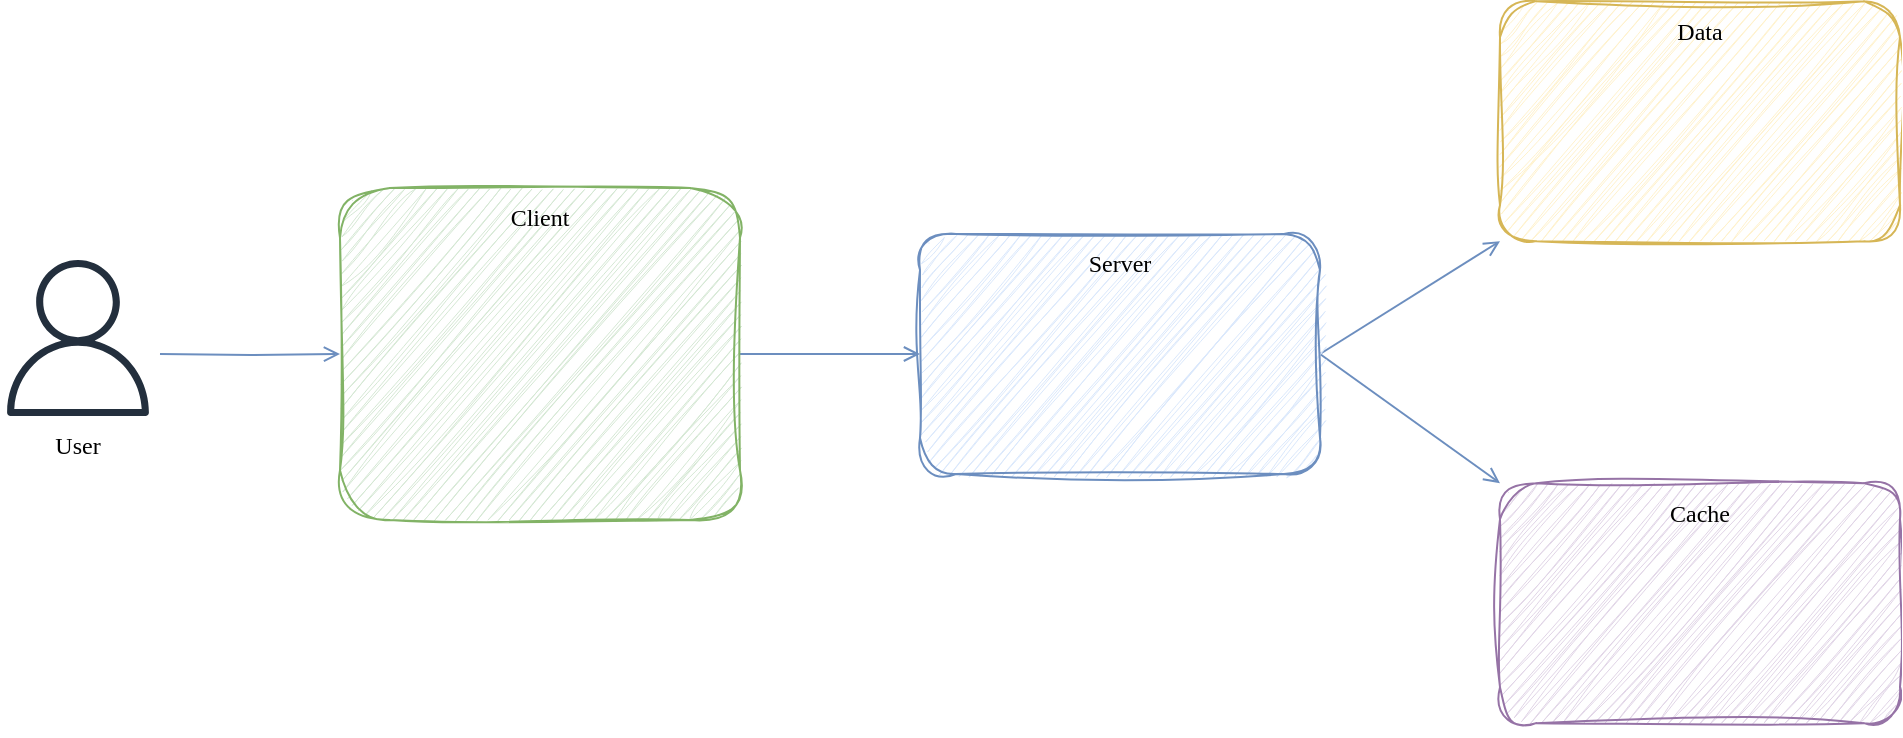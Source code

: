 <mxfile version="25.0.1" pages="3">
  <diagram id="6eKngDYxTHk4UC6httK7" name="Architecture">
    <mxGraphModel dx="683" dy="398" grid="1" gridSize="10" guides="1" tooltips="1" connect="1" arrows="1" fold="1" page="1" pageScale="1" pageWidth="850" pageHeight="1100" math="0" shadow="0">
      <root>
        <mxCell id="0" />
        <mxCell id="1" parent="0" />
        <mxCell id="C5HV8vEDOGsRNFtpssJe-4" value="" style="group" parent="1" vertex="1" connectable="0">
          <mxGeometry y="180" width="78" height="108" as="geometry" />
        </mxCell>
        <mxCell id="C5HV8vEDOGsRNFtpssJe-1" value="" style="outlineConnect=0;fontColor=#232F3E;gradientColor=none;fillColor=#232F3D;strokeColor=none;dashed=0;verticalLabelPosition=bottom;verticalAlign=top;align=center;html=1;fontSize=12;fontStyle=0;aspect=fixed;pointerEvents=1;shape=mxgraph.aws4.user;" parent="C5HV8vEDOGsRNFtpssJe-4" vertex="1">
          <mxGeometry width="78" height="78" as="geometry" />
        </mxCell>
        <mxCell id="C5HV8vEDOGsRNFtpssJe-3" value="&lt;font face=&quot;Comic Sans MS&quot;&gt;User&lt;/font&gt;" style="text;html=1;align=center;verticalAlign=middle;whiteSpace=wrap;rounded=0;" parent="C5HV8vEDOGsRNFtpssJe-4" vertex="1">
          <mxGeometry x="9" y="78" width="60" height="30" as="geometry" />
        </mxCell>
        <mxCell id="2-iczjWnuYr3uWpSc0Jb-13" style="edgeStyle=orthogonalEdgeStyle;rounded=0;orthogonalLoop=1;jettySize=auto;html=1;exitX=1;exitY=0.5;exitDx=0;exitDy=0;entryX=0;entryY=0.5;entryDx=0;entryDy=0;fillColor=#dae8fc;strokeColor=#6c8ebf;endArrow=open;endFill=0;" parent="1" source="C5HV8vEDOGsRNFtpssJe-5" target="2-iczjWnuYr3uWpSc0Jb-2" edge="1">
          <mxGeometry relative="1" as="geometry" />
        </mxCell>
        <mxCell id="C5HV8vEDOGsRNFtpssJe-5" value="" style="rounded=1;whiteSpace=wrap;html=1;fillColor=#d5e8d4;strokeColor=#82b366;sketch=1;curveFitting=1;jiggle=2;" parent="1" vertex="1">
          <mxGeometry x="170" y="144" width="200" height="166" as="geometry" />
        </mxCell>
        <mxCell id="C5HV8vEDOGsRNFtpssJe-10" value="Client" style="text;html=1;align=center;verticalAlign=middle;whiteSpace=wrap;rounded=0;fontFamily=Comic Sans MS;" parent="1" vertex="1">
          <mxGeometry x="240" y="144" width="60" height="30" as="geometry" />
        </mxCell>
        <mxCell id="2-iczjWnuYr3uWpSc0Jb-1" value="" style="shape=image;verticalLabelPosition=bottom;labelBackgroundColor=default;verticalAlign=top;aspect=fixed;imageAspect=0;image=https://static-00.iconduck.com/assets.00/nextjs-icon-2048x1234-pqycciiu.png;" parent="1" vertex="1">
          <mxGeometry x="214.83" y="168.76" width="110.34" height="66.48" as="geometry" />
        </mxCell>
        <mxCell id="2-iczjWnuYr3uWpSc0Jb-14" style="rounded=0;orthogonalLoop=1;jettySize=auto;html=1;exitX=1;exitY=0.5;exitDx=0;exitDy=0;entryX=0;entryY=1;entryDx=0;entryDy=0;fillColor=#dae8fc;strokeColor=#6c8ebf;endArrow=open;endFill=0;" parent="1" source="2-iczjWnuYr3uWpSc0Jb-2" target="2-iczjWnuYr3uWpSc0Jb-5" edge="1">
          <mxGeometry relative="1" as="geometry" />
        </mxCell>
        <mxCell id="2-iczjWnuYr3uWpSc0Jb-15" style="rounded=0;orthogonalLoop=1;jettySize=auto;html=1;exitX=1;exitY=0.5;exitDx=0;exitDy=0;entryX=0;entryY=0;entryDx=0;entryDy=0;fillColor=#dae8fc;strokeColor=#6c8ebf;endArrow=open;endFill=0;" parent="1" source="2-iczjWnuYr3uWpSc0Jb-2" target="2-iczjWnuYr3uWpSc0Jb-10" edge="1">
          <mxGeometry relative="1" as="geometry" />
        </mxCell>
        <mxCell id="2-iczjWnuYr3uWpSc0Jb-2" value="" style="rounded=1;whiteSpace=wrap;html=1;fillColor=#dae8fc;strokeColor=#6c8ebf;glass=0;sketch=1;curveFitting=1;jiggle=2;" parent="1" vertex="1">
          <mxGeometry x="460" y="167" width="200" height="120" as="geometry" />
        </mxCell>
        <mxCell id="2-iczjWnuYr3uWpSc0Jb-3" value="Server" style="text;html=1;align=center;verticalAlign=middle;whiteSpace=wrap;rounded=0;fontFamily=Comic Sans MS;" parent="1" vertex="1">
          <mxGeometry x="530" y="167" width="60" height="30" as="geometry" />
        </mxCell>
        <mxCell id="2-iczjWnuYr3uWpSc0Jb-4" value="" style="shape=image;verticalLabelPosition=bottom;labelBackgroundColor=default;verticalAlign=top;aspect=fixed;imageAspect=0;image=https://homepage-media.s3.ap-southeast-1.amazonaws.com/wp-content/uploads/2020/07/28093657/nestjs.png;" parent="1" vertex="1">
          <mxGeometry x="488.05" y="197" width="143.89" height="70" as="geometry" />
        </mxCell>
        <mxCell id="2-iczjWnuYr3uWpSc0Jb-5" value="" style="rounded=1;whiteSpace=wrap;html=1;fillColor=#fff2cc;strokeColor=#d6b656;glass=0;sketch=1;curveFitting=1;jiggle=2;" parent="1" vertex="1">
          <mxGeometry x="750" y="50.57" width="200" height="120" as="geometry" />
        </mxCell>
        <mxCell id="2-iczjWnuYr3uWpSc0Jb-7" value="" style="shape=image;verticalLabelPosition=bottom;labelBackgroundColor=default;verticalAlign=top;aspect=fixed;imageAspect=0;image=https://upload.wikimedia.org/wikipedia/labs/8/8e/Mysql_logo.png;" parent="1" vertex="1">
          <mxGeometry x="782.25" y="83.57" width="135.49" height="70" as="geometry" />
        </mxCell>
        <mxCell id="2-iczjWnuYr3uWpSc0Jb-8" value="Data" style="text;html=1;align=center;verticalAlign=middle;whiteSpace=wrap;rounded=0;fontFamily=Comic Sans MS;" parent="1" vertex="1">
          <mxGeometry x="820" y="50.57" width="60" height="30" as="geometry" />
        </mxCell>
        <mxCell id="2-iczjWnuYr3uWpSc0Jb-10" value="" style="rounded=1;whiteSpace=wrap;html=1;fillColor=#e1d5e7;strokeColor=#9673a6;sketch=1;curveFitting=1;jiggle=2;" parent="1" vertex="1">
          <mxGeometry x="750" y="291.57" width="200" height="120" as="geometry" />
        </mxCell>
        <mxCell id="2-iczjWnuYr3uWpSc0Jb-9" value="" style="shape=image;verticalLabelPosition=bottom;labelBackgroundColor=default;verticalAlign=top;aspect=fixed;imageAspect=0;image=https://download.logo.wine/logo/Redis/Redis-Logo.wine.png;" parent="1" vertex="1">
          <mxGeometry x="758.7" y="295.71" width="182.59" height="121.73" as="geometry" />
        </mxCell>
        <mxCell id="2-iczjWnuYr3uWpSc0Jb-11" value="Cache" style="text;html=1;align=center;verticalAlign=middle;whiteSpace=wrap;rounded=0;fontFamily=Comic Sans MS;" parent="1" vertex="1">
          <mxGeometry x="820" y="291.57" width="60" height="30" as="geometry" />
        </mxCell>
        <mxCell id="2-iczjWnuYr3uWpSc0Jb-12" style="edgeStyle=orthogonalEdgeStyle;rounded=0;orthogonalLoop=1;jettySize=auto;html=1;entryX=0;entryY=0.5;entryDx=0;entryDy=0;flowAnimation=0;shadow=0;fillColor=#dae8fc;strokeColor=#6c8ebf;curved=0;jumpStyle=none;endArrow=open;endFill=0;" parent="1" target="C5HV8vEDOGsRNFtpssJe-5" edge="1">
          <mxGeometry relative="1" as="geometry">
            <mxPoint x="80" y="227" as="sourcePoint" />
          </mxGeometry>
        </mxCell>
        <mxCell id="EufXbu0VkuEtUTdhCt_1-1" value="" style="shape=image;verticalLabelPosition=bottom;labelBackgroundColor=default;verticalAlign=top;aspect=fixed;imageAspect=0;image=https://www.cdnlogo.com/logos/t/34/tailwind-css.svg;" vertex="1" parent="1">
          <mxGeometry x="203.75" y="242.06" width="132.49" height="45.94" as="geometry" />
        </mxCell>
      </root>
    </mxGraphModel>
  </diagram>
  <diagram name="Database" id="9f46799a-70d6-7492-0946-bef42562c5a5">
    <mxGraphModel dx="600" dy="355" grid="1" gridSize="10" guides="1" tooltips="1" connect="1" arrows="1" fold="1" page="1" pageScale="1" pageWidth="1100" pageHeight="850" background="none" math="0" shadow="0">
      <root>
        <mxCell id="0" />
        <mxCell id="1" parent="0" />
        <mxCell id="YcMvxml21qRvT1racbIa-2" value="user" style="swimlane;fontStyle=0;childLayout=stackLayout;horizontal=1;startSize=30;horizontalStack=0;resizeParent=1;resizeParentMax=0;resizeLast=0;collapsible=1;marginBottom=0;whiteSpace=wrap;html=1;rounded=0;glass=0;shadow=0;swimlaneLine=1;fontFamily=Helvetica;" parent="1" vertex="1">
          <mxGeometry x="40" y="320" width="200" height="180" as="geometry" />
        </mxCell>
        <mxCell id="YcMvxml21qRvT1racbIa-12" value="id(PK)&lt;span style=&quot;white-space: pre;&quot;&gt;&#x9;&lt;/span&gt;&lt;span style=&quot;white-space: pre;&quot;&gt;&#x9;&lt;/span&gt;&lt;span style=&quot;white-space: pre;&quot;&gt;&#x9;&lt;/span&gt;INT" style="text;strokeColor=none;fillColor=none;align=left;verticalAlign=middle;spacingLeft=4;spacingRight=4;overflow=hidden;points=[[0,0.5],[1,0.5]];portConstraint=eastwest;rotatable=0;whiteSpace=wrap;html=1;" parent="YcMvxml21qRvT1racbIa-2" vertex="1">
          <mxGeometry y="30" width="200" height="30" as="geometry" />
        </mxCell>
        <mxCell id="YcMvxml21qRvT1racbIa-4" value="email&lt;span style=&quot;white-space: pre;&quot;&gt;&#x9;&lt;/span&gt;&lt;span style=&quot;white-space: pre;&quot;&gt;&#x9;&lt;span style=&quot;white-space: pre;&quot;&gt;&#x9;&lt;/span&gt;&lt;/span&gt;VARCHAR(50)" style="text;strokeColor=none;fillColor=none;align=left;verticalAlign=middle;spacingLeft=4;spacingRight=4;overflow=hidden;points=[[0,0.5],[1,0.5]];portConstraint=eastwest;rotatable=0;whiteSpace=wrap;html=1;" parent="YcMvxml21qRvT1racbIa-2" vertex="1">
          <mxGeometry y="60" width="200" height="30" as="geometry" />
        </mxCell>
        <mxCell id="gQyF0OL3tn0Ey-fIF4NY-1" value="username&lt;span style=&quot;white-space: pre;&quot;&gt;&#x9;&lt;/span&gt;&lt;span style=&quot;white-space: pre;&quot;&gt;&#x9;&lt;/span&gt;VARCHAR(50)" style="text;strokeColor=none;fillColor=none;align=left;verticalAlign=middle;spacingLeft=4;spacingRight=4;overflow=hidden;points=[[0,0.5],[1,0.5]];portConstraint=eastwest;rotatable=0;whiteSpace=wrap;html=1;" parent="YcMvxml21qRvT1racbIa-2" vertex="1">
          <mxGeometry y="90" width="200" height="30" as="geometry" />
        </mxCell>
        <mxCell id="gQyF0OL3tn0Ey-fIF4NY-2" value="password&lt;span style=&quot;white-space: pre;&quot;&gt;&#x9;&lt;/span&gt;&amp;nbsp;&lt;span style=&quot;white-space: pre;&quot;&gt;&#x9;&lt;/span&gt;&lt;span style=&quot;white-space: pre;&quot;&gt;&#x9;&lt;/span&gt;VARCHAR(50)" style="text;strokeColor=none;fillColor=none;align=left;verticalAlign=middle;spacingLeft=4;spacingRight=4;overflow=hidden;points=[[0,0.5],[1,0.5]];portConstraint=eastwest;rotatable=0;whiteSpace=wrap;html=1;" parent="YcMvxml21qRvT1racbIa-2" vertex="1">
          <mxGeometry y="120" width="200" height="30" as="geometry" />
        </mxCell>
        <mxCell id="gQyF0OL3tn0Ey-fIF4NY-3" value="is_google_account&lt;span style=&quot;white-space: pre;&quot;&gt;&#x9;&lt;/span&gt;BOOLEAN" style="text;strokeColor=none;fillColor=none;align=left;verticalAlign=middle;spacingLeft=4;spacingRight=4;overflow=hidden;points=[[0,0.5],[1,0.5]];portConstraint=eastwest;rotatable=0;whiteSpace=wrap;html=1;" parent="YcMvxml21qRvT1racbIa-2" vertex="1">
          <mxGeometry y="150" width="200" height="30" as="geometry" />
        </mxCell>
        <mxCell id="YcMvxml21qRvT1racbIa-7" value="wallet" style="swimlane;fontStyle=0;childLayout=stackLayout;horizontal=1;startSize=30;horizontalStack=0;resizeParent=1;resizeParentMax=0;resizeLast=0;collapsible=1;marginBottom=0;whiteSpace=wrap;html=1;rounded=0;glass=0;shadow=0;swimlaneLine=1;fontFamily=Helvetica;" parent="1" vertex="1">
          <mxGeometry x="340" y="320" width="200" height="210" as="geometry" />
        </mxCell>
        <mxCell id="YcMvxml21qRvT1racbIa-13" value="id(PK)&lt;span style=&quot;white-space: pre;&quot;&gt;&#x9;&lt;/span&gt;&lt;span style=&quot;white-space: pre;&quot;&gt;&#x9;&lt;/span&gt;&lt;span style=&quot;white-space: pre;&quot;&gt;&#x9;&lt;/span&gt;INT" style="text;strokeColor=none;fillColor=none;align=left;verticalAlign=middle;spacingLeft=4;spacingRight=4;overflow=hidden;points=[[0,0.5],[1,0.5]];portConstraint=eastwest;rotatable=0;whiteSpace=wrap;html=1;" parent="YcMvxml21qRvT1racbIa-7" vertex="1">
          <mxGeometry y="30" width="200" height="30" as="geometry" />
        </mxCell>
        <mxCell id="YcMvxml21qRvT1racbIa-14" value="user_id(FK)&lt;span style=&quot;white-space: pre;&quot;&gt;&#x9;&lt;/span&gt;&lt;span style=&quot;white-space: pre;&quot;&gt;&#x9;&lt;/span&gt;INT" style="text;strokeColor=none;fillColor=none;align=left;verticalAlign=middle;spacingLeft=4;spacingRight=4;overflow=hidden;points=[[0,0.5],[1,0.5]];portConstraint=eastwest;rotatable=0;whiteSpace=wrap;html=1;" parent="YcMvxml21qRvT1racbIa-7" vertex="1">
          <mxGeometry y="60" width="200" height="30" as="geometry" />
        </mxCell>
        <mxCell id="YcMvxml21qRvT1racbIa-8" value="wallet_name&lt;span style=&quot;white-space: pre;&quot;&gt;&#x9;&lt;span style=&quot;white-space: pre;&quot;&gt;&#x9;&lt;/span&gt;&lt;/span&gt;VARCHAR(50)" style="text;strokeColor=none;fillColor=none;align=left;verticalAlign=middle;spacingLeft=4;spacingRight=4;overflow=hidden;points=[[0,0.5],[1,0.5]];portConstraint=eastwest;rotatable=0;whiteSpace=wrap;html=1;" parent="YcMvxml21qRvT1racbIa-7" vertex="1">
          <mxGeometry y="90" width="200" height="30" as="geometry" />
        </mxCell>
        <mxCell id="YcMvxml21qRvT1racbIa-10" value="balance&lt;span style=&quot;white-space: pre;&quot;&gt;&#x9;&lt;/span&gt;&lt;span style=&quot;white-space: pre;&quot;&gt;&#x9;&lt;/span&gt;&lt;span style=&quot;white-space: pre;&quot;&gt;&#x9;&lt;/span&gt;FLOAT" style="text;strokeColor=none;fillColor=none;align=left;verticalAlign=middle;spacingLeft=4;spacingRight=4;overflow=hidden;points=[[0,0.5],[1,0.5]];portConstraint=eastwest;rotatable=0;whiteSpace=wrap;html=1;" parent="YcMvxml21qRvT1racbIa-7" vertex="1">
          <mxGeometry y="120" width="200" height="30" as="geometry" />
        </mxCell>
        <mxCell id="YcMvxml21qRvT1racbIa-20" value="icon&lt;span style=&quot;white-space: pre;&quot;&gt;&#x9;&lt;/span&gt;&lt;span style=&quot;white-space: pre;&quot;&gt;&#x9;&lt;/span&gt;&lt;span style=&quot;white-space: pre;&quot;&gt;&#x9;&lt;/span&gt;&lt;span style=&quot;white-space: pre;&quot;&gt;&#x9;&lt;/span&gt;VARCHAR(50)" style="text;strokeColor=none;fillColor=none;align=left;verticalAlign=middle;spacingLeft=4;spacingRight=4;overflow=hidden;points=[[0,0.5],[1,0.5]];portConstraint=eastwest;rotatable=0;whiteSpace=wrap;html=1;" parent="YcMvxml21qRvT1racbIa-7" vertex="1">
          <mxGeometry y="150" width="200" height="30" as="geometry" />
        </mxCell>
        <mxCell id="YcMvxml21qRvT1racbIa-51" value="type&lt;span style=&quot;white-space: pre;&quot;&gt;&#x9;&lt;/span&gt;&lt;span style=&quot;white-space: pre;&quot;&gt;&#x9;&lt;span style=&quot;white-space: pre;&quot;&gt;&#x9;&lt;/span&gt;&lt;span style=&quot;white-space: pre;&quot;&gt;&#x9;&lt;/span&gt;&lt;/span&gt;VARCHAR(20)" style="text;strokeColor=none;fillColor=none;align=left;verticalAlign=middle;spacingLeft=4;spacingRight=4;overflow=hidden;points=[[0,0.5],[1,0.5]];portConstraint=eastwest;rotatable=0;whiteSpace=wrap;html=1;" parent="YcMvxml21qRvT1racbIa-7" vertex="1">
          <mxGeometry y="180" width="200" height="30" as="geometry" />
        </mxCell>
        <mxCell id="YcMvxml21qRvT1racbIa-15" style="edgeStyle=orthogonalEdgeStyle;rounded=0;orthogonalLoop=1;jettySize=auto;html=1;entryX=0;entryY=0.5;entryDx=0;entryDy=0;" parent="1" source="YcMvxml21qRvT1racbIa-12" target="YcMvxml21qRvT1racbIa-14" edge="1">
          <mxGeometry relative="1" as="geometry" />
        </mxCell>
        <mxCell id="YcMvxml21qRvT1racbIa-17" value="1" style="edgeLabel;html=1;align=center;verticalAlign=middle;resizable=0;points=[];" parent="YcMvxml21qRvT1racbIa-15" vertex="1" connectable="0">
          <mxGeometry x="-0.844" y="1" relative="1" as="geometry">
            <mxPoint as="offset" />
          </mxGeometry>
        </mxCell>
        <mxCell id="YcMvxml21qRvT1racbIa-18" value="N" style="edgeLabel;html=1;align=center;verticalAlign=middle;resizable=0;points=[];" parent="YcMvxml21qRvT1racbIa-15" vertex="1" connectable="0">
          <mxGeometry x="0.585" y="1" relative="1" as="geometry">
            <mxPoint x="7" as="offset" />
          </mxGeometry>
        </mxCell>
        <mxCell id="YcMvxml21qRvT1racbIa-21" value="transaction" style="swimlane;fontStyle=0;childLayout=stackLayout;horizontal=1;startSize=30;horizontalStack=0;resizeParent=1;resizeParentMax=0;resizeLast=0;collapsible=1;marginBottom=0;whiteSpace=wrap;html=1;rounded=0;glass=0;shadow=0;swimlaneLine=1;fontFamily=Helvetica;" parent="1" vertex="1">
          <mxGeometry x="620" y="320" width="200" height="210" as="geometry" />
        </mxCell>
        <mxCell id="YcMvxml21qRvT1racbIa-22" value="id(PK)&lt;span style=&quot;white-space: pre;&quot;&gt;&#x9;&lt;/span&gt;&lt;span style=&quot;white-space: pre;&quot;&gt;&#x9;&lt;/span&gt;&lt;span style=&quot;white-space: pre;&quot;&gt;&#x9;&lt;/span&gt;INT" style="text;strokeColor=none;fillColor=none;align=left;verticalAlign=middle;spacingLeft=4;spacingRight=4;overflow=hidden;points=[[0,0.5],[1,0.5]];portConstraint=eastwest;rotatable=0;whiteSpace=wrap;html=1;" parent="YcMvxml21qRvT1racbIa-21" vertex="1">
          <mxGeometry y="30" width="200" height="30" as="geometry" />
        </mxCell>
        <mxCell id="YcMvxml21qRvT1racbIa-23" value="wallet_id(FK)&lt;span style=&quot;white-space: pre;&quot;&gt;&#x9;&lt;/span&gt;&lt;span style=&quot;white-space: pre;&quot;&gt;&#x9;&lt;/span&gt;INT" style="text;strokeColor=none;fillColor=none;align=left;verticalAlign=middle;spacingLeft=4;spacingRight=4;overflow=hidden;points=[[0,0.5],[1,0.5]];portConstraint=eastwest;rotatable=0;whiteSpace=wrap;html=1;" parent="YcMvxml21qRvT1racbIa-21" vertex="1">
          <mxGeometry y="60" width="200" height="30" as="geometry" />
        </mxCell>
        <mxCell id="YcMvxml21qRvT1racbIa-25" value="amount&lt;span style=&quot;white-space: pre;&quot;&gt;&#x9;&lt;/span&gt;&lt;span style=&quot;white-space: pre;&quot;&gt;&#x9;&lt;/span&gt;&lt;span style=&quot;white-space: pre;&quot;&gt;&#x9;&lt;/span&gt;FLOAT" style="text;strokeColor=none;fillColor=none;align=left;verticalAlign=middle;spacingLeft=4;spacingRight=4;overflow=hidden;points=[[0,0.5],[1,0.5]];portConstraint=eastwest;rotatable=0;whiteSpace=wrap;html=1;" parent="YcMvxml21qRvT1racbIa-21" vertex="1">
          <mxGeometry y="90" width="200" height="30" as="geometry" />
        </mxCell>
        <mxCell id="YcMvxml21qRvT1racbIa-28" value="category_id(FK)&lt;span style=&quot;white-space: pre;&quot;&gt;&#x9;&lt;/span&gt;INT" style="text;strokeColor=none;fillColor=none;align=left;verticalAlign=middle;spacingLeft=4;spacingRight=4;overflow=hidden;points=[[0,0.5],[1,0.5]];portConstraint=eastwest;rotatable=0;whiteSpace=wrap;html=1;" parent="YcMvxml21qRvT1racbIa-21" vertex="1">
          <mxGeometry y="120" width="200" height="30" as="geometry" />
        </mxCell>
        <mxCell id="YcMvxml21qRvT1racbIa-24" value="date&amp;nbsp;&lt;span style=&quot;white-space: pre;&quot;&gt;&#x9;&lt;/span&gt;&lt;span style=&quot;white-space: pre;&quot;&gt;&#x9;&lt;/span&gt;&lt;span style=&quot;white-space: pre;&quot;&gt;&#x9;&lt;/span&gt;DATETIME" style="text;strokeColor=none;fillColor=none;align=left;verticalAlign=middle;spacingLeft=4;spacingRight=4;overflow=hidden;points=[[0,0.5],[1,0.5]];portConstraint=eastwest;rotatable=0;whiteSpace=wrap;html=1;" parent="YcMvxml21qRvT1racbIa-21" vertex="1">
          <mxGeometry y="150" width="200" height="30" as="geometry" />
        </mxCell>
        <mxCell id="YcMvxml21qRvT1racbIa-26" value="note&lt;span style=&quot;white-space: pre;&quot;&gt;&#x9;&lt;/span&gt;&lt;span style=&quot;white-space: pre;&quot;&gt;&#x9;&lt;/span&gt;&lt;span style=&quot;white-space: pre;&quot;&gt;&#x9;&lt;/span&gt;&lt;span style=&quot;white-space: pre;&quot;&gt;&#x9;&lt;/span&gt;TEXT" style="text;strokeColor=none;fillColor=none;align=left;verticalAlign=middle;spacingLeft=4;spacingRight=4;overflow=hidden;points=[[0,0.5],[1,0.5]];portConstraint=eastwest;rotatable=0;whiteSpace=wrap;html=1;" parent="YcMvxml21qRvT1racbIa-21" vertex="1">
          <mxGeometry y="180" width="200" height="30" as="geometry" />
        </mxCell>
        <mxCell id="YcMvxml21qRvT1racbIa-27" style="edgeStyle=orthogonalEdgeStyle;rounded=0;orthogonalLoop=1;jettySize=auto;html=1;entryX=0;entryY=0.5;entryDx=0;entryDy=0;" parent="1" source="YcMvxml21qRvT1racbIa-13" target="YcMvxml21qRvT1racbIa-23" edge="1">
          <mxGeometry relative="1" as="geometry" />
        </mxCell>
        <mxCell id="YcMvxml21qRvT1racbIa-39" value="1" style="edgeLabel;html=1;align=center;verticalAlign=middle;resizable=0;points=[];" parent="YcMvxml21qRvT1racbIa-27" vertex="1" connectable="0">
          <mxGeometry x="-0.775" y="-2" relative="1" as="geometry">
            <mxPoint as="offset" />
          </mxGeometry>
        </mxCell>
        <mxCell id="YcMvxml21qRvT1racbIa-40" value="N" style="edgeLabel;html=1;align=center;verticalAlign=middle;resizable=0;points=[];" parent="YcMvxml21qRvT1racbIa-27" vertex="1" connectable="0">
          <mxGeometry x="0.661" relative="1" as="geometry">
            <mxPoint as="offset" />
          </mxGeometry>
        </mxCell>
        <mxCell id="YcMvxml21qRvT1racbIa-29" value="category" style="swimlane;fontStyle=0;childLayout=stackLayout;horizontal=1;startSize=30;horizontalStack=0;resizeParent=1;resizeParentMax=0;resizeLast=0;collapsible=1;marginBottom=0;whiteSpace=wrap;html=1;rounded=0;glass=0;shadow=0;swimlaneLine=1;fontFamily=Helvetica;" parent="1" vertex="1">
          <mxGeometry x="340" y="560" width="200" height="120" as="geometry" />
        </mxCell>
        <mxCell id="YcMvxml21qRvT1racbIa-30" value="id(PK)&lt;span style=&quot;white-space: pre;&quot;&gt;&#x9;&lt;/span&gt;&lt;span style=&quot;white-space: pre;&quot;&gt;&#x9;&lt;/span&gt;&lt;span style=&quot;white-space: pre;&quot;&gt;&#x9;&lt;/span&gt;INT" style="text;strokeColor=none;fillColor=none;align=left;verticalAlign=middle;spacingLeft=4;spacingRight=4;overflow=hidden;points=[[0,0.5],[1,0.5]];portConstraint=eastwest;rotatable=0;whiteSpace=wrap;html=1;" parent="YcMvxml21qRvT1racbIa-29" vertex="1">
          <mxGeometry y="30" width="200" height="30" as="geometry" />
        </mxCell>
        <mxCell id="YcMvxml21qRvT1racbIa-31" value="user_id(FK)&lt;span style=&quot;white-space: pre;&quot;&gt;&#x9;&lt;/span&gt;&lt;span style=&quot;white-space: pre;&quot;&gt;&#x9;&lt;/span&gt;INT" style="text;strokeColor=none;fillColor=none;align=left;verticalAlign=middle;spacingLeft=4;spacingRight=4;overflow=hidden;points=[[0,0.5],[1,0.5]];portConstraint=eastwest;rotatable=0;whiteSpace=wrap;html=1;" parent="YcMvxml21qRvT1racbIa-29" vertex="1">
          <mxGeometry y="60" width="200" height="30" as="geometry" />
        </mxCell>
        <mxCell id="YcMvxml21qRvT1racbIa-36" value="type&lt;span style=&quot;white-space: pre;&quot;&gt;&#x9;&lt;/span&gt;&lt;span style=&quot;white-space: pre;&quot;&gt;&#x9;&lt;/span&gt;&lt;span style=&quot;white-space: pre;&quot;&gt;&#x9;&lt;/span&gt;VARCHAR(10)" style="text;strokeColor=none;fillColor=none;align=left;verticalAlign=middle;spacingLeft=4;spacingRight=4;overflow=hidden;points=[[0,0.5],[1,0.5]];portConstraint=eastwest;rotatable=0;whiteSpace=wrap;html=1;" parent="YcMvxml21qRvT1racbIa-29" vertex="1">
          <mxGeometry y="90" width="200" height="30" as="geometry" />
        </mxCell>
        <mxCell id="YcMvxml21qRvT1racbIa-37" style="edgeStyle=orthogonalEdgeStyle;rounded=0;orthogonalLoop=1;jettySize=auto;html=1;exitX=1;exitY=0.847;exitDx=0;exitDy=0;exitPerimeter=0;entryX=0;entryY=0.5;entryDx=0;entryDy=0;" parent="1" source="YcMvxml21qRvT1racbIa-12" target="YcMvxml21qRvT1racbIa-31" edge="1">
          <mxGeometry relative="1" as="geometry">
            <mxPoint x="340" y="605" as="targetPoint" />
            <Array as="points">
              <mxPoint x="280" y="375" />
              <mxPoint x="280" y="635" />
            </Array>
          </mxGeometry>
        </mxCell>
        <mxCell id="YcMvxml21qRvT1racbIa-42" value="N" style="edgeLabel;html=1;align=center;verticalAlign=middle;resizable=0;points=[];" parent="YcMvxml21qRvT1racbIa-37" vertex="1" connectable="0">
          <mxGeometry x="-0.923" y="1" relative="1" as="geometry">
            <mxPoint as="offset" />
          </mxGeometry>
        </mxCell>
        <mxCell id="YcMvxml21qRvT1racbIa-43" value="N" style="edgeLabel;html=1;align=center;verticalAlign=middle;resizable=0;points=[];" parent="YcMvxml21qRvT1racbIa-37" vertex="1" connectable="0">
          <mxGeometry x="0.785" y="2" relative="1" as="geometry">
            <mxPoint as="offset" />
          </mxGeometry>
        </mxCell>
        <mxCell id="YcMvxml21qRvT1racbIa-38" style="edgeStyle=orthogonalEdgeStyle;rounded=0;orthogonalLoop=1;jettySize=auto;html=1;exitX=1;exitY=0.5;exitDx=0;exitDy=0;entryX=0;entryY=0.5;entryDx=0;entryDy=0;" parent="1" source="YcMvxml21qRvT1racbIa-30" target="YcMvxml21qRvT1racbIa-28" edge="1">
          <mxGeometry relative="1" as="geometry" />
        </mxCell>
        <mxCell id="YcMvxml21qRvT1racbIa-44" value="1" style="edgeLabel;html=1;align=center;verticalAlign=middle;resizable=0;points=[];" parent="YcMvxml21qRvT1racbIa-38" vertex="1" connectable="0">
          <mxGeometry x="-0.826" y="1" relative="1" as="geometry">
            <mxPoint as="offset" />
          </mxGeometry>
        </mxCell>
        <mxCell id="YcMvxml21qRvT1racbIa-45" value="N" style="edgeLabel;html=1;align=center;verticalAlign=middle;resizable=0;points=[];" parent="YcMvxml21qRvT1racbIa-38" vertex="1" connectable="0">
          <mxGeometry x="0.826" relative="1" as="geometry">
            <mxPoint as="offset" />
          </mxGeometry>
        </mxCell>
        <mxCell id="YcMvxml21qRvT1racbIa-52" value="&lt;font face=&quot;Comic Sans MS&quot;&gt;&lt;b&gt;Note&lt;br&gt;&lt;/b&gt;&lt;/font&gt;&lt;div&gt;&lt;span style=&quot;background-color: initial;&quot;&gt;&lt;font face=&quot;Comic Sans MS&quot;&gt;Wallet.Type&amp;nbsp;&lt;/font&gt;&lt;/span&gt;&lt;font face=&quot;Comic Sans MS&quot;&gt;= Basic || Investment&lt;/font&gt;&lt;br&gt;&lt;/div&gt;&lt;div&gt;&lt;font face=&quot;Comic Sans MS&quot;&gt;Category.Type = Income || Expense&lt;/font&gt;&lt;/div&gt;" style="rounded=1;whiteSpace=wrap;html=1;strokeWidth=2;fillWeight=4;hachureGap=8;hachureAngle=45;fillColor=#fff2cc;sketch=1;curveFitting=1;jiggle=2;strokeColor=#d6b656;verticalAlign=top;" parent="1" vertex="1">
          <mxGeometry x="20" y="140" width="220" height="60" as="geometry" />
        </mxCell>
        <mxCell id="YcMvxml21qRvT1racbIa-53" value="budget" style="swimlane;fontStyle=0;childLayout=stackLayout;horizontal=1;startSize=30;horizontalStack=0;resizeParent=1;resizeParentMax=0;resizeLast=0;collapsible=1;marginBottom=0;whiteSpace=wrap;html=1;rounded=0;glass=0;shadow=0;swimlaneLine=1;fontFamily=Helvetica;" parent="1" vertex="1">
          <mxGeometry x="340" y="140" width="200" height="150" as="geometry" />
        </mxCell>
        <mxCell id="YcMvxml21qRvT1racbIa-54" value="id(PK)&lt;span style=&quot;white-space: pre;&quot;&gt;&#x9;&lt;/span&gt;&lt;span style=&quot;white-space: pre;&quot;&gt;&#x9;&lt;/span&gt;&lt;span style=&quot;white-space: pre;&quot;&gt;&#x9;&lt;/span&gt;INT" style="text;strokeColor=none;fillColor=none;align=left;verticalAlign=middle;spacingLeft=4;spacingRight=4;overflow=hidden;points=[[0,0.5],[1,0.5]];portConstraint=eastwest;rotatable=0;whiteSpace=wrap;html=1;" parent="YcMvxml21qRvT1racbIa-53" vertex="1">
          <mxGeometry y="30" width="200" height="30" as="geometry" />
        </mxCell>
        <mxCell id="YcMvxml21qRvT1racbIa-55" value="user_id(FK)&lt;span style=&quot;white-space: pre;&quot;&gt;&#x9;&lt;/span&gt;&lt;span style=&quot;white-space: pre;&quot;&gt;&#x9;&lt;/span&gt;INT" style="text;strokeColor=none;fillColor=none;align=left;verticalAlign=middle;spacingLeft=4;spacingRight=4;overflow=hidden;points=[[0,0.5],[1,0.5]];portConstraint=eastwest;rotatable=0;whiteSpace=wrap;html=1;" parent="YcMvxml21qRvT1racbIa-53" vertex="1">
          <mxGeometry y="60" width="200" height="30" as="geometry" />
        </mxCell>
        <mxCell id="YcMvxml21qRvT1racbIa-56" value="name&lt;span style=&quot;white-space: pre;&quot;&gt;&#x9;&lt;/span&gt;&lt;span style=&quot;white-space: pre;&quot;&gt;&#x9;&lt;/span&gt;&lt;span style=&quot;white-space: pre;&quot;&gt;&#x9;&lt;/span&gt;VARCHAR(10)" style="text;strokeColor=none;fillColor=none;align=left;verticalAlign=middle;spacingLeft=4;spacingRight=4;overflow=hidden;points=[[0,0.5],[1,0.5]];portConstraint=eastwest;rotatable=0;whiteSpace=wrap;html=1;" parent="YcMvxml21qRvT1racbIa-53" vertex="1">
          <mxGeometry y="90" width="200" height="30" as="geometry" />
        </mxCell>
        <mxCell id="YcMvxml21qRvT1racbIa-57" value="total&amp;nbsp;&lt;span style=&quot;white-space: pre;&quot;&gt;&#x9;&lt;/span&gt;&lt;span style=&quot;white-space: pre;&quot;&gt;&#x9;&lt;/span&gt;&lt;span style=&quot;white-space: pre;&quot;&gt;&#x9;&lt;/span&gt;FLOAT" style="text;strokeColor=none;fillColor=none;align=left;verticalAlign=middle;spacingLeft=4;spacingRight=4;overflow=hidden;points=[[0,0.5],[1,0.5]];portConstraint=eastwest;rotatable=0;whiteSpace=wrap;html=1;" parent="YcMvxml21qRvT1racbIa-53" vertex="1">
          <mxGeometry y="120" width="200" height="30" as="geometry" />
        </mxCell>
        <mxCell id="YcMvxml21qRvT1racbIa-58" value="list_budget" style="swimlane;fontStyle=0;childLayout=stackLayout;horizontal=1;startSize=30;horizontalStack=0;resizeParent=1;resizeParentMax=0;resizeLast=0;collapsible=1;marginBottom=0;whiteSpace=wrap;html=1;rounded=0;glass=0;shadow=0;swimlaneLine=1;fontFamily=Helvetica;" parent="1" vertex="1">
          <mxGeometry x="620" y="140" width="200" height="150" as="geometry" />
        </mxCell>
        <mxCell id="YcMvxml21qRvT1racbIa-59" value="id(PK)&lt;span style=&quot;white-space: pre;&quot;&gt;&#x9;&lt;/span&gt;&lt;span style=&quot;white-space: pre;&quot;&gt;&#x9;&lt;/span&gt;&lt;span style=&quot;white-space: pre;&quot;&gt;&#x9;&lt;/span&gt;INT" style="text;strokeColor=none;fillColor=none;align=left;verticalAlign=middle;spacingLeft=4;spacingRight=4;overflow=hidden;points=[[0,0.5],[1,0.5]];portConstraint=eastwest;rotatable=0;whiteSpace=wrap;html=1;" parent="YcMvxml21qRvT1racbIa-58" vertex="1">
          <mxGeometry y="30" width="200" height="30" as="geometry" />
        </mxCell>
        <mxCell id="YcMvxml21qRvT1racbIa-60" value="budget_id(FK)&lt;span style=&quot;white-space: pre;&quot;&gt;&#x9;&lt;/span&gt;&lt;span style=&quot;white-space: pre;&quot;&gt;&#x9;&lt;/span&gt;INT" style="text;strokeColor=none;fillColor=none;align=left;verticalAlign=middle;spacingLeft=4;spacingRight=4;overflow=hidden;points=[[0,0.5],[1,0.5]];portConstraint=eastwest;rotatable=0;whiteSpace=wrap;html=1;" parent="YcMvxml21qRvT1racbIa-58" vertex="1">
          <mxGeometry y="60" width="200" height="30" as="geometry" />
        </mxCell>
        <mxCell id="YcMvxml21qRvT1racbIa-61" value="name&lt;span style=&quot;white-space: pre;&quot;&gt;&#x9;&lt;/span&gt;&lt;span style=&quot;white-space: pre;&quot;&gt;&#x9;&lt;/span&gt;&lt;span style=&quot;white-space: pre;&quot;&gt;&#x9;&lt;/span&gt;VARCHAR(10)" style="text;strokeColor=none;fillColor=none;align=left;verticalAlign=middle;spacingLeft=4;spacingRight=4;overflow=hidden;points=[[0,0.5],[1,0.5]];portConstraint=eastwest;rotatable=0;whiteSpace=wrap;html=1;" parent="YcMvxml21qRvT1racbIa-58" vertex="1">
          <mxGeometry y="90" width="200" height="30" as="geometry" />
        </mxCell>
        <mxCell id="YcMvxml21qRvT1racbIa-62" value="total&lt;span style=&quot;white-space: pre;&quot;&gt;&#x9;&lt;/span&gt;&amp;nbsp;&lt;span style=&quot;white-space: pre;&quot;&gt;&#x9;&lt;/span&gt;&lt;span style=&quot;white-space: pre;&quot;&gt;&#x9;&lt;/span&gt;&lt;span style=&quot;white-space: pre;&quot;&gt;&#x9;&lt;/span&gt;FLOAT" style="text;strokeColor=none;fillColor=none;align=left;verticalAlign=middle;spacingLeft=4;spacingRight=4;overflow=hidden;points=[[0,0.5],[1,0.5]];portConstraint=eastwest;rotatable=0;whiteSpace=wrap;html=1;" parent="YcMvxml21qRvT1racbIa-58" vertex="1">
          <mxGeometry y="120" width="200" height="30" as="geometry" />
        </mxCell>
        <mxCell id="YcMvxml21qRvT1racbIa-63" style="edgeStyle=orthogonalEdgeStyle;rounded=0;orthogonalLoop=1;jettySize=auto;html=1;entryX=0;entryY=0.5;entryDx=0;entryDy=0;" parent="1" source="YcMvxml21qRvT1racbIa-54" target="YcMvxml21qRvT1racbIa-60" edge="1">
          <mxGeometry relative="1" as="geometry" />
        </mxCell>
        <mxCell id="YcMvxml21qRvT1racbIa-64" value="N" style="edgeLabel;html=1;align=center;verticalAlign=middle;resizable=0;points=[];" parent="YcMvxml21qRvT1racbIa-63" vertex="1" connectable="0">
          <mxGeometry x="0.661" y="1" relative="1" as="geometry">
            <mxPoint as="offset" />
          </mxGeometry>
        </mxCell>
        <mxCell id="YcMvxml21qRvT1racbIa-65" value="1" style="edgeLabel;html=1;align=center;verticalAlign=middle;resizable=0;points=[];" parent="YcMvxml21qRvT1racbIa-63" vertex="1" connectable="0">
          <mxGeometry x="-0.662" relative="1" as="geometry">
            <mxPoint as="offset" />
          </mxGeometry>
        </mxCell>
        <mxCell id="YcMvxml21qRvT1racbIa-66" style="edgeStyle=orthogonalEdgeStyle;rounded=0;orthogonalLoop=1;jettySize=auto;html=1;exitX=1.005;exitY=0.202;exitDx=0;exitDy=0;entryX=0;entryY=0.5;entryDx=0;entryDy=0;exitPerimeter=0;" parent="1" source="YcMvxml21qRvT1racbIa-12" target="YcMvxml21qRvT1racbIa-55" edge="1">
          <mxGeometry relative="1" as="geometry" />
        </mxCell>
        <mxCell id="YcMvxml21qRvT1racbIa-67" value="1" style="edgeLabel;html=1;align=center;verticalAlign=middle;resizable=0;points=[];" parent="YcMvxml21qRvT1racbIa-66" vertex="1" connectable="0">
          <mxGeometry x="-0.762" y="1" relative="1" as="geometry">
            <mxPoint as="offset" />
          </mxGeometry>
        </mxCell>
        <mxCell id="YcMvxml21qRvT1racbIa-68" value="N" style="edgeLabel;html=1;align=center;verticalAlign=middle;resizable=0;points=[];" parent="YcMvxml21qRvT1racbIa-66" vertex="1" connectable="0">
          <mxGeometry x="0.751" y="2" relative="1" as="geometry">
            <mxPoint as="offset" />
          </mxGeometry>
        </mxCell>
      </root>
    </mxGraphModel>
  </diagram>
  <diagram id="X8UxvntmHyZqq23wjzKb" name="Auth">
    <mxGraphModel dx="1434" dy="836" grid="1" gridSize="10" guides="1" tooltips="1" connect="1" arrows="1" fold="1" page="1" pageScale="1" pageWidth="850" pageHeight="1100" math="0" shadow="0">
      <root>
        <mxCell id="0" />
        <mxCell id="1" parent="0" />
        <mxCell id="T-xg6ejwwh3nUmNWYm6--49" value="" style="rounded=0;whiteSpace=wrap;html=1;" vertex="1" parent="1">
          <mxGeometry x="420" y="440" width="520" height="60" as="geometry" />
        </mxCell>
        <mxCell id="d7cwoxxJizXZL1P8H_Rg-3" value="" style="group" vertex="1" connectable="0" parent="1">
          <mxGeometry x="20" y="60" width="140" height="40" as="geometry" />
        </mxCell>
        <mxCell id="d7cwoxxJizXZL1P8H_Rg-2" value="" style="rounded=0;whiteSpace=wrap;html=1;sketch=1;curveFitting=1;jiggle=2;fillColor=#e1d5e7;strokeColor=#9673a6;" vertex="1" parent="d7cwoxxJizXZL1P8H_Rg-3">
          <mxGeometry x="20" width="120" height="40" as="geometry" />
        </mxCell>
        <mxCell id="KaNrXMXdVc--FYvVTv-I-2" value="Client" style="text;html=1;align=center;verticalAlign=middle;whiteSpace=wrap;rounded=1;fontFamily=Comic Sans MS;fillColor=none;strokeColor=none;sketch=1;curveFitting=1;jiggle=2;fontSize=14;" parent="d7cwoxxJizXZL1P8H_Rg-3" vertex="1">
          <mxGeometry x="30" y="5" width="100" height="30" as="geometry" />
        </mxCell>
        <mxCell id="d7cwoxxJizXZL1P8H_Rg-1" value="" style="shape=image;verticalLabelPosition=bottom;labelBackgroundColor=default;verticalAlign=top;aspect=fixed;imageAspect=0;image=https://cdn.worldvectorlogo.com/logos/next-js.svg;" vertex="1" parent="d7cwoxxJizXZL1P8H_Rg-3">
          <mxGeometry width="40" height="40" as="geometry" />
        </mxCell>
        <mxCell id="d7cwoxxJizXZL1P8H_Rg-4" value="" style="group" vertex="1" connectable="0" parent="1">
          <mxGeometry x="420" y="60" width="140" height="40" as="geometry" />
        </mxCell>
        <mxCell id="d7cwoxxJizXZL1P8H_Rg-5" value="" style="rounded=0;whiteSpace=wrap;html=1;sketch=1;curveFitting=1;jiggle=2;fillColor=#fff2cc;strokeColor=#d6b656;" vertex="1" parent="d7cwoxxJizXZL1P8H_Rg-4">
          <mxGeometry x="20" width="120" height="40" as="geometry" />
        </mxCell>
        <mxCell id="d7cwoxxJizXZL1P8H_Rg-6" value="Server" style="text;html=1;align=center;verticalAlign=middle;whiteSpace=wrap;rounded=1;fontFamily=Comic Sans MS;fillColor=none;strokeColor=none;sketch=1;curveFitting=1;jiggle=2;fontSize=14;" vertex="1" parent="d7cwoxxJizXZL1P8H_Rg-4">
          <mxGeometry x="30" y="5" width="100" height="30" as="geometry" />
        </mxCell>
        <mxCell id="d7cwoxxJizXZL1P8H_Rg-8" value="" style="shape=image;verticalLabelPosition=bottom;labelBackgroundColor=default;verticalAlign=top;aspect=fixed;imageAspect=0;image=https://static-00.iconduck.com/assets.00/nestjs-icon-2048x2040-3rrvcej8.png;" vertex="1" parent="d7cwoxxJizXZL1P8H_Rg-4">
          <mxGeometry y="1.421e-14" width="40" height="39.83" as="geometry" />
        </mxCell>
        <mxCell id="d7cwoxxJizXZL1P8H_Rg-10" value="" style="group" vertex="1" connectable="0" parent="1">
          <mxGeometry x="220" y="60" width="140" height="40" as="geometry" />
        </mxCell>
        <mxCell id="d7cwoxxJizXZL1P8H_Rg-11" value="" style="rounded=0;whiteSpace=wrap;html=1;sketch=1;curveFitting=1;jiggle=2;fillColor=#d5e8d4;strokeColor=#82b366;" vertex="1" parent="d7cwoxxJizXZL1P8H_Rg-10">
          <mxGeometry x="20" width="120" height="40" as="geometry" />
        </mxCell>
        <mxCell id="d7cwoxxJizXZL1P8H_Rg-12" value="Google OAuth2" style="text;html=1;align=center;verticalAlign=middle;whiteSpace=wrap;rounded=1;fontFamily=Comic Sans MS;fillColor=none;strokeColor=none;sketch=1;curveFitting=1;jiggle=2;fontSize=14;" vertex="1" parent="d7cwoxxJizXZL1P8H_Rg-10">
          <mxGeometry x="30" y="5" width="100" height="30" as="geometry" />
        </mxCell>
        <mxCell id="d7cwoxxJizXZL1P8H_Rg-9" value="" style="shape=image;verticalLabelPosition=bottom;labelBackgroundColor=default;verticalAlign=top;aspect=fixed;imageAspect=0;image=https://static.cdnlogo.com/logos/g/23/goolge-icon.png;" vertex="1" parent="d7cwoxxJizXZL1P8H_Rg-10">
          <mxGeometry width="39.51" height="40" as="geometry" />
        </mxCell>
        <mxCell id="d7cwoxxJizXZL1P8H_Rg-14" value="" style="group" vertex="1" connectable="0" parent="1">
          <mxGeometry x="620" y="60" width="140" height="45" as="geometry" />
        </mxCell>
        <mxCell id="d7cwoxxJizXZL1P8H_Rg-15" value="" style="rounded=0;whiteSpace=wrap;html=1;sketch=1;curveFitting=1;jiggle=2;fillColor=#f8cecc;strokeColor=#b85450;" vertex="1" parent="d7cwoxxJizXZL1P8H_Rg-14">
          <mxGeometry x="20" width="120" height="40" as="geometry" />
        </mxCell>
        <mxCell id="d7cwoxxJizXZL1P8H_Rg-16" value="Cache" style="text;html=1;align=center;verticalAlign=middle;whiteSpace=wrap;rounded=1;fontFamily=Comic Sans MS;fillColor=none;strokeColor=none;sketch=1;curveFitting=1;jiggle=2;fontSize=14;" vertex="1" parent="d7cwoxxJizXZL1P8H_Rg-14">
          <mxGeometry x="30" y="5" width="100" height="30" as="geometry" />
        </mxCell>
        <mxCell id="d7cwoxxJizXZL1P8H_Rg-18" value="" style="shape=image;verticalLabelPosition=bottom;labelBackgroundColor=default;verticalAlign=top;aspect=fixed;imageAspect=0;image=https://cdn4.iconfinder.com/data/icons/redis-2/1451/Untitled-2-512.png;" vertex="1" parent="d7cwoxxJizXZL1P8H_Rg-14">
          <mxGeometry y="-5" width="50" height="50" as="geometry" />
        </mxCell>
        <mxCell id="d7cwoxxJizXZL1P8H_Rg-24" value="" style="group" vertex="1" connectable="0" parent="1">
          <mxGeometry x="820" y="60" width="140" height="40" as="geometry" />
        </mxCell>
        <mxCell id="d7cwoxxJizXZL1P8H_Rg-25" value="" style="rounded=0;whiteSpace=wrap;html=1;sketch=1;curveFitting=1;jiggle=2;fillColor=#dae8fc;strokeColor=#6c8ebf;" vertex="1" parent="d7cwoxxJizXZL1P8H_Rg-24">
          <mxGeometry x="20" width="120" height="40" as="geometry" />
        </mxCell>
        <mxCell id="d7cwoxxJizXZL1P8H_Rg-26" value="Database" style="text;html=1;align=center;verticalAlign=middle;whiteSpace=wrap;rounded=1;fontFamily=Comic Sans MS;fillColor=none;strokeColor=none;sketch=1;curveFitting=1;jiggle=2;fontSize=14;" vertex="1" parent="d7cwoxxJizXZL1P8H_Rg-24">
          <mxGeometry x="30" y="5" width="100" height="30" as="geometry" />
        </mxCell>
        <mxCell id="d7cwoxxJizXZL1P8H_Rg-23" value="" style="shape=image;verticalLabelPosition=bottom;labelBackgroundColor=default;verticalAlign=top;aspect=fixed;imageAspect=0;image=https://pngimg.com/uploads/mysql/mysql_PNG23.png;" vertex="1" parent="d7cwoxxJizXZL1P8H_Rg-24">
          <mxGeometry width="40" height="40" as="geometry" />
        </mxCell>
        <mxCell id="T-xg6ejwwh3nUmNWYm6--5" value="" style="endArrow=open;html=1;rounded=0;endFill=0;startArrow=oval;startFill=1;entryX=0;entryY=0;entryDx=0;entryDy=0;" edge="1" parent="1" target="T-xg6ejwwh3nUmNWYm6--23">
          <mxGeometry width="50" height="50" relative="1" as="geometry">
            <mxPoint x="10" y="160" as="sourcePoint" />
            <mxPoint x="40" y="160" as="targetPoint" />
          </mxGeometry>
        </mxCell>
        <mxCell id="T-xg6ejwwh3nUmNWYm6--9" style="edgeStyle=orthogonalEdgeStyle;rounded=0;orthogonalLoop=1;jettySize=auto;html=1;endArrow=none;endFill=0;dashed=1;dashPattern=1 2;" edge="1" parent="1">
          <mxGeometry relative="1" as="geometry">
            <mxPoint x="900" y="680" as="targetPoint" />
            <mxPoint x="899.997" y="100" as="sourcePoint" />
          </mxGeometry>
        </mxCell>
        <mxCell id="T-xg6ejwwh3nUmNWYm6--10" value="Click sign in" style="text;html=1;align=center;verticalAlign=middle;whiteSpace=wrap;rounded=0;fontFamily=Comic Sans MS;" vertex="1" parent="1">
          <mxGeometry x="5" y="140" width="90" height="20" as="geometry" />
        </mxCell>
        <mxCell id="T-xg6ejwwh3nUmNWYm6--13" value="" style="endArrow=open;html=1;rounded=0;endFill=0;startArrow=none;startFill=0;entryX=0;entryY=0;entryDx=0;entryDy=0;" edge="1" parent="1" target="T-xg6ejwwh3nUmNWYm6--24">
          <mxGeometry width="50" height="50" relative="1" as="geometry">
            <mxPoint x="105" y="180" as="sourcePoint" />
            <mxPoint x="185" y="180" as="targetPoint" />
          </mxGeometry>
        </mxCell>
        <mxCell id="T-xg6ejwwh3nUmNWYm6--18" value="Redirect to Google log in screen" style="text;html=1;align=center;verticalAlign=middle;whiteSpace=wrap;rounded=0;fontFamily=Comic Sans MS;" vertex="1" parent="1">
          <mxGeometry x="105" y="160" width="190" height="20" as="geometry" />
        </mxCell>
        <mxCell id="T-xg6ejwwh3nUmNWYm6--19" style="edgeStyle=orthogonalEdgeStyle;rounded=0;orthogonalLoop=1;jettySize=auto;html=1;endArrow=none;endFill=0;dashed=1;strokeWidth=1;dashPattern=1 2;" edge="1" parent="1">
          <mxGeometry relative="1" as="geometry">
            <mxPoint x="100" y="680" as="targetPoint" />
            <mxPoint x="99.997" y="100" as="sourcePoint" />
          </mxGeometry>
        </mxCell>
        <mxCell id="T-xg6ejwwh3nUmNWYm6--20" style="edgeStyle=orthogonalEdgeStyle;rounded=0;orthogonalLoop=1;jettySize=auto;html=1;endArrow=none;endFill=0;dashed=1;dashPattern=1 2;" edge="1" parent="1">
          <mxGeometry relative="1" as="geometry">
            <mxPoint x="300" y="680" as="targetPoint" />
            <mxPoint x="299.997" y="100" as="sourcePoint" />
          </mxGeometry>
        </mxCell>
        <mxCell id="T-xg6ejwwh3nUmNWYm6--21" style="edgeStyle=orthogonalEdgeStyle;rounded=0;orthogonalLoop=1;jettySize=auto;html=1;endArrow=none;endFill=0;dashed=1;dashPattern=1 2;" edge="1" parent="1">
          <mxGeometry relative="1" as="geometry">
            <mxPoint x="500" y="680" as="targetPoint" />
            <mxPoint x="499.997" y="100" as="sourcePoint" />
          </mxGeometry>
        </mxCell>
        <mxCell id="T-xg6ejwwh3nUmNWYm6--22" style="edgeStyle=orthogonalEdgeStyle;rounded=0;orthogonalLoop=1;jettySize=auto;html=1;endArrow=none;endFill=0;dashed=1;dashPattern=1 2;" edge="1" parent="1">
          <mxGeometry relative="1" as="geometry">
            <mxPoint x="700.5" y="680" as="targetPoint" />
            <mxPoint x="700.497" y="100" as="sourcePoint" />
          </mxGeometry>
        </mxCell>
        <mxCell id="T-xg6ejwwh3nUmNWYm6--23" value="" style="rounded=0;whiteSpace=wrap;html=1;" vertex="1" parent="1">
          <mxGeometry x="95" y="160" width="10" height="450" as="geometry" />
        </mxCell>
        <mxCell id="T-xg6ejwwh3nUmNWYm6--24" value="" style="rounded=0;whiteSpace=wrap;html=1;" vertex="1" parent="1">
          <mxGeometry x="295" y="180" width="10" height="70" as="geometry" />
        </mxCell>
        <mxCell id="T-xg6ejwwh3nUmNWYm6--26" value="" style="endArrow=open;html=1;rounded=0;endFill=0;startArrow=none;startFill=0;entryX=1;entryY=0.75;entryDx=0;entryDy=0;" edge="1" parent="1" target="T-xg6ejwwh3nUmNWYm6--24">
          <mxGeometry width="50" height="50" relative="1" as="geometry">
            <mxPoint x="305" y="200" as="sourcePoint" />
            <mxPoint x="305.21" y="242.5" as="targetPoint" />
            <Array as="points">
              <mxPoint x="330" y="200" />
              <mxPoint x="330" y="233" />
            </Array>
          </mxGeometry>
        </mxCell>
        <mxCell id="T-xg6ejwwh3nUmNWYm6--27" value="Get Google user profile object" style="text;html=1;align=center;verticalAlign=middle;whiteSpace=wrap;rounded=0;fontFamily=Comic Sans MS;" vertex="1" parent="1">
          <mxGeometry x="330" y="200" width="100" height="20" as="geometry" />
        </mxCell>
        <mxCell id="T-xg6ejwwh3nUmNWYm6--29" value="" style="endArrow=open;html=1;rounded=0;endFill=0;startArrow=none;startFill=0;exitX=1;exitY=1;exitDx=0;exitDy=0;dashed=1;" edge="1" parent="1" source="T-xg6ejwwh3nUmNWYm6--30">
          <mxGeometry width="50" height="50" relative="1" as="geometry">
            <mxPoint x="130" y="284.66" as="sourcePoint" />
            <mxPoint x="110" y="250" as="targetPoint" />
          </mxGeometry>
        </mxCell>
        <mxCell id="T-xg6ejwwh3nUmNWYm6--30" value="Return ID token" style="text;html=1;align=center;verticalAlign=middle;whiteSpace=wrap;rounded=0;fontFamily=Comic Sans MS;" vertex="1" parent="1">
          <mxGeometry x="105" y="230" width="190" height="20" as="geometry" />
        </mxCell>
        <mxCell id="T-xg6ejwwh3nUmNWYm6--31" value="" style="rounded=0;whiteSpace=wrap;html=1;" vertex="1" parent="1">
          <mxGeometry x="495" y="280" width="10" height="330" as="geometry" />
        </mxCell>
        <mxCell id="T-xg6ejwwh3nUmNWYm6--32" value="" style="endArrow=open;html=1;rounded=0;endFill=0;startArrow=none;startFill=0;entryX=0;entryY=0;entryDx=0;entryDy=0;" edge="1" parent="1" target="T-xg6ejwwh3nUmNWYm6--31">
          <mxGeometry width="50" height="50" relative="1" as="geometry">
            <mxPoint x="105" y="280" as="sourcePoint" />
            <mxPoint x="295" y="280" as="targetPoint" />
          </mxGeometry>
        </mxCell>
        <mxCell id="T-xg6ejwwh3nUmNWYm6--33" value="ID Token" style="text;html=1;align=center;verticalAlign=middle;whiteSpace=wrap;rounded=0;fontFamily=Comic Sans MS;" vertex="1" parent="1">
          <mxGeometry x="425" y="260" width="55" height="20" as="geometry" />
        </mxCell>
        <mxCell id="T-xg6ejwwh3nUmNWYm6--35" value="" style="rounded=0;whiteSpace=wrap;html=1;" vertex="1" parent="1">
          <mxGeometry x="295" y="320" width="10" height="40" as="geometry" />
        </mxCell>
        <mxCell id="T-xg6ejwwh3nUmNWYm6--39" value="Verify ID Token" style="text;html=1;align=center;verticalAlign=middle;whiteSpace=wrap;rounded=0;fontFamily=Comic Sans MS;" vertex="1" parent="1">
          <mxGeometry x="350" y="300" width="95" height="20" as="geometry" />
        </mxCell>
        <mxCell id="T-xg6ejwwh3nUmNWYm6--41" value="" style="endArrow=open;html=1;rounded=0;endFill=0;startArrow=none;startFill=0;" edge="1" parent="1">
          <mxGeometry width="50" height="50" relative="1" as="geometry">
            <mxPoint x="490" y="320" as="sourcePoint" />
            <mxPoint x="310" y="320" as="targetPoint" />
          </mxGeometry>
        </mxCell>
        <mxCell id="T-xg6ejwwh3nUmNWYm6--42" value="" style="endArrow=open;html=1;rounded=0;endFill=0;startArrow=none;startFill=0;dashed=1;" edge="1" parent="1">
          <mxGeometry width="50" height="50" relative="1" as="geometry">
            <mxPoint x="310" y="360" as="sourcePoint" />
            <mxPoint x="490" y="360" as="targetPoint" />
          </mxGeometry>
        </mxCell>
        <mxCell id="T-xg6ejwwh3nUmNWYm6--43" value="Return Google data" style="text;html=1;align=center;verticalAlign=middle;whiteSpace=wrap;rounded=0;fontFamily=Comic Sans MS;" vertex="1" parent="1">
          <mxGeometry x="342.5" y="340" width="110" height="20" as="geometry" />
        </mxCell>
        <mxCell id="T-xg6ejwwh3nUmNWYm6--44" value="" style="rounded=0;whiteSpace=wrap;html=1;" vertex="1" parent="1">
          <mxGeometry x="895" y="381" width="10" height="39" as="geometry" />
        </mxCell>
        <mxCell id="T-xg6ejwwh3nUmNWYm6--45" value="" style="endArrow=open;html=1;rounded=0;endFill=0;startArrow=none;startFill=0;" edge="1" parent="1">
          <mxGeometry width="50" height="50" relative="1" as="geometry">
            <mxPoint x="511" y="381" as="sourcePoint" />
            <mxPoint x="891" y="382" as="targetPoint" />
          </mxGeometry>
        </mxCell>
        <mxCell id="T-xg6ejwwh3nUmNWYm6--46" value="Verify email" style="text;html=1;align=center;verticalAlign=middle;whiteSpace=wrap;rounded=0;fontFamily=Comic Sans MS;" vertex="1" parent="1">
          <mxGeometry x="800" y="361" width="90" height="20" as="geometry" />
        </mxCell>
        <mxCell id="T-xg6ejwwh3nUmNWYm6--47" value="" style="endArrow=open;html=1;rounded=0;endFill=0;startArrow=none;startFill=0;dashed=1;" edge="1" parent="1">
          <mxGeometry width="50" height="50" relative="1" as="geometry">
            <mxPoint x="890" y="419" as="sourcePoint" />
            <mxPoint x="510" y="419" as="targetPoint" />
          </mxGeometry>
        </mxCell>
        <mxCell id="T-xg6ejwwh3nUmNWYm6--48" value="Return validation result" style="text;html=1;align=center;verticalAlign=middle;whiteSpace=wrap;rounded=0;fontFamily=Comic Sans MS;" vertex="1" parent="1">
          <mxGeometry x="520" y="399" width="150" height="20" as="geometry" />
        </mxCell>
        <mxCell id="T-xg6ejwwh3nUmNWYm6--50" value="" style="shape=card;whiteSpace=wrap;html=1;rotation=-90;flipH=0;flipV=1;size=20;" vertex="1" parent="1">
          <mxGeometry x="435.5" y="426" width="30" height="60" as="geometry" />
        </mxCell>
        <mxCell id="T-xg6ejwwh3nUmNWYm6--52" value="&lt;font face=&quot;Comic Sans MS&quot;&gt;Alt&lt;/font&gt;" style="text;html=1;align=center;verticalAlign=middle;whiteSpace=wrap;rounded=0;" vertex="1" parent="1">
          <mxGeometry x="410" y="441" width="60" height="30" as="geometry" />
        </mxCell>
        <mxCell id="T-xg6ejwwh3nUmNWYm6--53" value="Email does not exists" style="text;html=1;align=center;verticalAlign=middle;whiteSpace=wrap;rounded=0;fontFamily=Comic Sans MS;" vertex="1" parent="1">
          <mxGeometry x="416.5" y="473.5" width="72" height="20" as="geometry" />
        </mxCell>
        <mxCell id="T-xg6ejwwh3nUmNWYm6--58" value="" style="rounded=0;whiteSpace=wrap;html=1;" vertex="1" parent="1">
          <mxGeometry x="895" y="450.5" width="10" height="39" as="geometry" />
        </mxCell>
        <mxCell id="T-xg6ejwwh3nUmNWYm6--59" value="" style="endArrow=open;html=1;rounded=0;endFill=0;startArrow=none;startFill=0;" edge="1" parent="1">
          <mxGeometry width="50" height="50" relative="1" as="geometry">
            <mxPoint x="510" y="469.5" as="sourcePoint" />
            <mxPoint x="890" y="470.5" as="targetPoint" />
          </mxGeometry>
        </mxCell>
        <mxCell id="T-xg6ejwwh3nUmNWYm6--60" value="Create new user" style="text;html=1;align=center;verticalAlign=middle;whiteSpace=wrap;rounded=0;fontFamily=Comic Sans MS;" vertex="1" parent="1">
          <mxGeometry x="780" y="451" width="100" height="20" as="geometry" />
        </mxCell>
        <mxCell id="T-xg6ejwwh3nUmNWYm6--62" value="" style="endArrow=open;html=1;rounded=0;endFill=0;startArrow=none;startFill=0;edgeStyle=orthogonalEdgeStyle;" edge="1" parent="1">
          <mxGeometry width="50" height="50" relative="1" as="geometry">
            <mxPoint x="510" y="528" as="sourcePoint" />
            <mxPoint x="510" y="558" as="targetPoint" />
            <Array as="points">
              <mxPoint x="540" y="528" />
              <mxPoint x="540" y="558" />
            </Array>
          </mxGeometry>
        </mxCell>
        <mxCell id="T-xg6ejwwh3nUmNWYm6--63" value="Create JWT Token" style="text;html=1;align=center;verticalAlign=middle;whiteSpace=wrap;rounded=0;fontFamily=Comic Sans MS;" vertex="1" parent="1">
          <mxGeometry x="540" y="528" width="70" height="20" as="geometry" />
        </mxCell>
        <mxCell id="T-xg6ejwwh3nUmNWYm6--64" value="" style="endArrow=open;html=1;rounded=0;endFill=0;startArrow=none;startFill=0;dashed=1;" edge="1" parent="1">
          <mxGeometry width="50" height="50" relative="1" as="geometry">
            <mxPoint x="490" y="610" as="sourcePoint" />
            <mxPoint x="110" y="610" as="targetPoint" />
          </mxGeometry>
        </mxCell>
        <mxCell id="T-xg6ejwwh3nUmNWYm6--65" value="Return JWT Token" style="text;html=1;align=center;verticalAlign=middle;whiteSpace=wrap;rounded=0;fontFamily=Comic Sans MS;" vertex="1" parent="1">
          <mxGeometry x="130" y="590" width="110" height="20" as="geometry" />
        </mxCell>
        <mxCell id="T-xg6ejwwh3nUmNWYm6--67" value="" style="endArrow=open;html=1;rounded=0;endFill=0;startArrow=none;startFill=0;" edge="1" parent="1">
          <mxGeometry width="50" height="50" relative="1" as="geometry">
            <mxPoint x="510" y="590" as="sourcePoint" />
            <mxPoint x="690" y="591" as="targetPoint" />
          </mxGeometry>
        </mxCell>
        <mxCell id="T-xg6ejwwh3nUmNWYm6--68" value="" style="rounded=0;whiteSpace=wrap;html=1;" vertex="1" parent="1">
          <mxGeometry x="696" y="571" width="10" height="39" as="geometry" />
        </mxCell>
        <mxCell id="T-xg6ejwwh3nUmNWYm6--69" value="Add JWT Token to whitelist" style="text;html=1;align=center;verticalAlign=middle;whiteSpace=wrap;rounded=0;fontFamily=Comic Sans MS;" vertex="1" parent="1">
          <mxGeometry x="510" y="571" width="170" height="20" as="geometry" />
        </mxCell>
      </root>
    </mxGraphModel>
  </diagram>
</mxfile>
